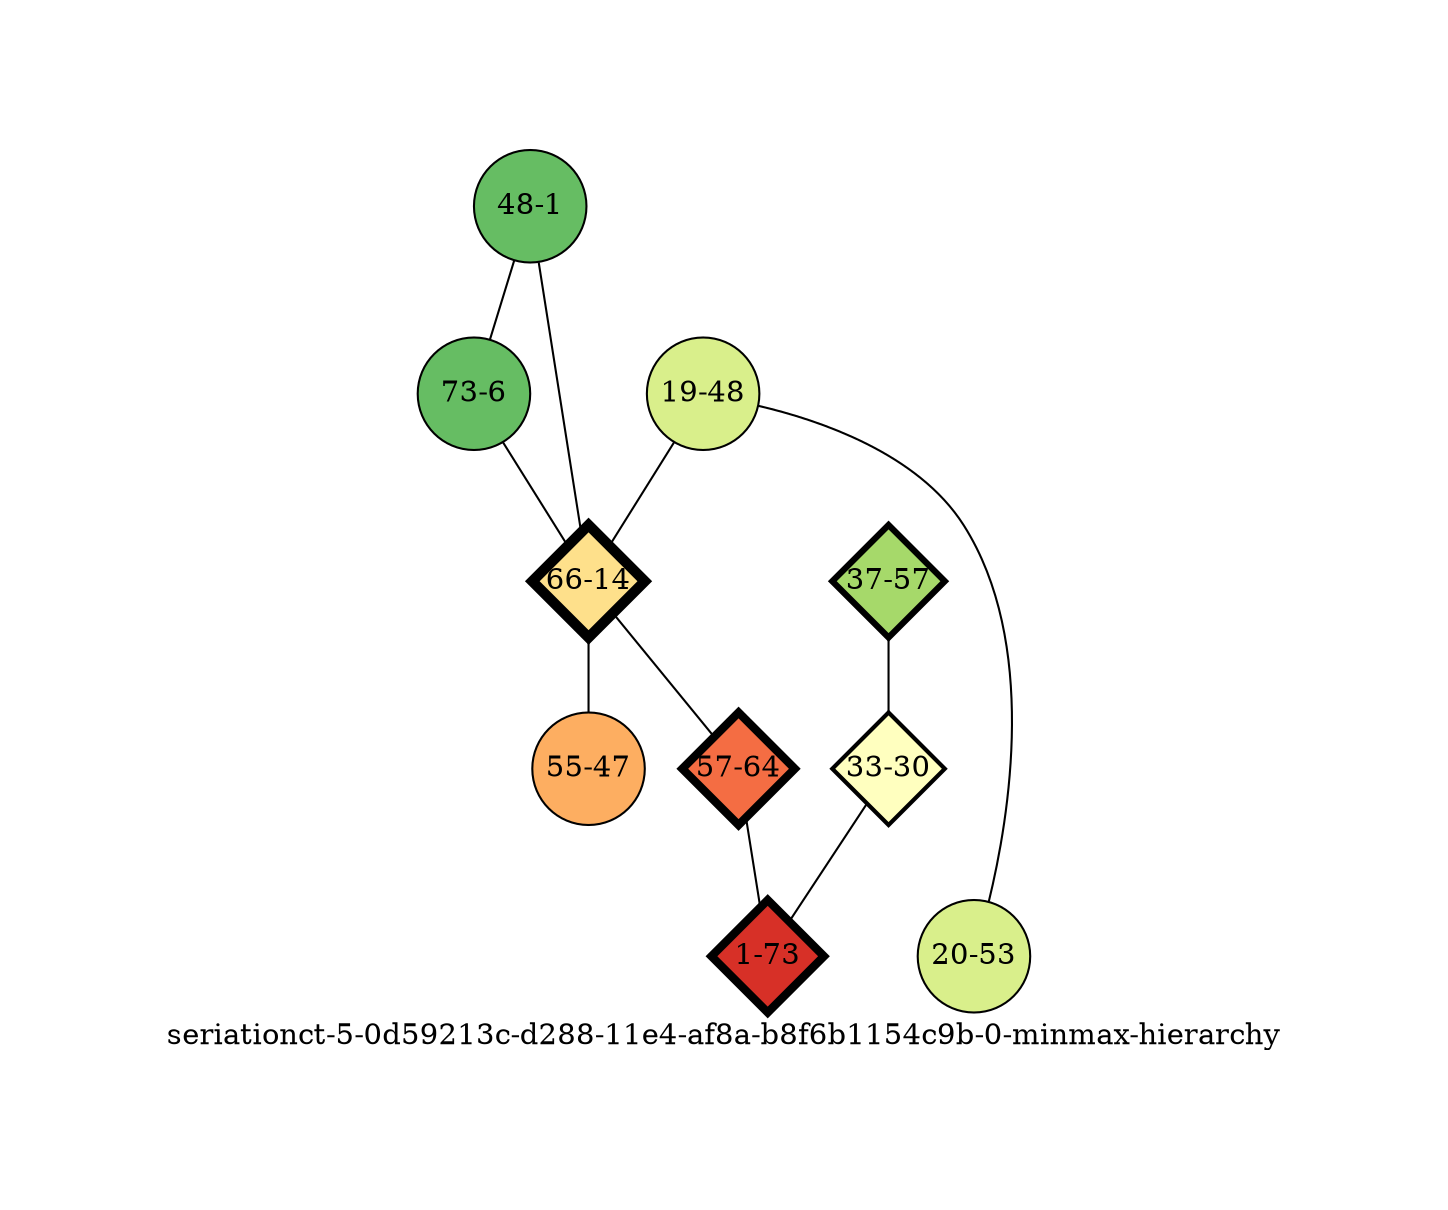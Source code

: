 strict graph "seriationct-5-0d59213c-d288-11e4-af8a-b8f6b1154c9b-0-minmax-hierarchy" {
labelloc=b;
ratio=auto;
pad="1.0";
label="seriationct-5-0d59213c-d288-11e4-af8a-b8f6b1154c9b-0-minmax-hierarchy";
node [width="0.75", style=filled, fixedsize=true, height="0.75", shape=circle, label=""];
0 [xCoordinate="1.0", appears_in_slice=1, yCoordinate="48.0", level=grandchild, colorscheme=rdylgn11, child_of="assemblage-2-48", short_label="48-1", label="48-1", shape=circle, fillcolor=9, size="27.7821201625", parent_node="assemblage-2-48", id=0, penwidth="1.0"];
1 [xCoordinate="57.0", appears_in_slice=3, yCoordinate="37.0", level=child, colorscheme=rdylgn11, child_of=root, short_label="37-57", label="37-57", shape=diamond, fillcolor=8, size="961.952482427", parent_node="assemblage-13-15", id=1, penwidth="3.0"];
2 [xCoordinate="48.0", appears_in_slice=1, yCoordinate="19.0", level=grandchild, colorscheme=rdylgn11, child_of="assemblage-51-43", short_label="19-48", label="19-48", shape=circle, fillcolor=7, size="27.7821201625", parent_node="assemblage-51-43", id=2, penwidth="1.0"];
3 [xCoordinate="6.0", appears_in_slice=1, yCoordinate="73.0", level=grandchild, colorscheme=rdylgn11, child_of="assemblage-2-48", short_label="73-6", label="73-6", shape=circle, fillcolor=9, size="27.7821201625", parent_node="assemblage-2-48", id=3, penwidth="1.0"];
4 [xCoordinate="30.0", appears_in_slice=2, yCoordinate="33.0", level=child, colorscheme=rdylgn11, child_of=root, short_label="33-30", label="33-30", shape=diamond, fillcolor=6, size="974.965923708", parent_node="assemblage-13-15", id=4, penwidth="2.0"];
5 [xCoordinate="14.0", appears_in_slice=5, yCoordinate="66.0", level=child, colorscheme=rdylgn11, child_of=root, short_label="66-14", label="66-14", shape=diamond, fillcolor=5, size="991.654393716", parent_node="assemblage-13-15", id=5, penwidth="5.0"];
6 [xCoordinate="47.0", appears_in_slice=1, yCoordinate="55.0", level=grandchild, colorscheme=rdylgn11, child_of="assemblage-28-69", short_label="55-47", label="55-47", shape=circle, fillcolor=4, size="27.7821201625", parent_node="assemblage-28-69", id=6, penwidth="1.0"];
7 [xCoordinate="64.0", appears_in_slice=4, yCoordinate="57.0", level=child, colorscheme=rdylgn11, child_of=root, short_label="57-64", label="57-64", shape=diamond, fillcolor=3, size="966.258299668", parent_node="assemblage-13-15", id=7, penwidth="4.0"];
8 [xCoordinate="53.0", appears_in_slice=1, yCoordinate="20.0", level=grandchild, colorscheme=rdylgn11, child_of="assemblage-51-43", short_label="20-53", label="20-53", shape=circle, fillcolor=7, size="27.7821201625", parent_node="assemblage-51-43", id=8, penwidth="1.0"];
9 [xCoordinate="73.0", appears_in_slice=4, yCoordinate="1.0", level=child, colorscheme=rdylgn11, child_of=root, short_label="1-73", label="1-73", shape=diamond, fillcolor=2, size="966.258299668", parent_node="assemblage-13-15", id=9, penwidth="4.0"];
0 -- 3  [inverseweight=1000000000000, weight="1e-12"];
0 -- 5  [inverseweight="0.70886947128", weight="1.41069694847"];
1 -- 4  [inverseweight="16758.1950119", weight="5.96722976008e-05"];
2 -- 8  [inverseweight="1432.59833868", weight="0.0006980323605"];
2 -- 5  [inverseweight="0.70904526627", weight="1.4103471916"];
3 -- 5  [inverseweight="0.70886947128", weight="1.41069694847"];
4 -- 9  [inverseweight="1019.33785338", weight="0.000981029004939"];
5 -- 6  [inverseweight="0.70886947128", weight="1.41069694847"];
5 -- 7  [inverseweight="162.974719258", weight="0.00613592098549"];
7 -- 9  [inverseweight="497.237428251", weight="0.00201111168063"];
}
